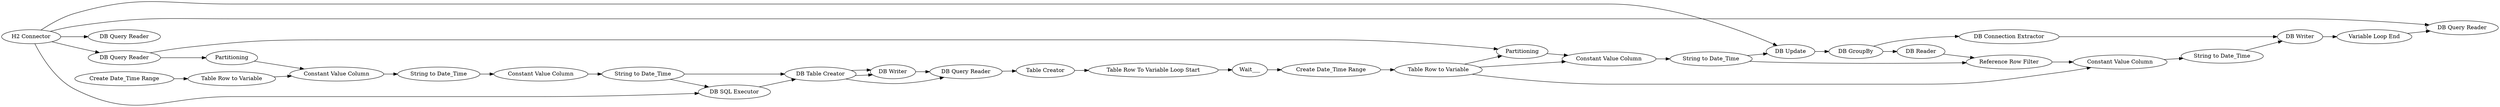digraph {
	4 [label="Create Date_Time Range"]
	8 [label="H2 Connector"]
	22 [label=Wait___]
	73 [label=Partitioning]
	78 [label="DB Reader"]
	470 [label="DB Writer"]
	1869 [label="DB Query Reader"]
	1885 [label="DB SQL Executor"]
	1905 [label="DB Table Creator"]
	1913 [label="DB Query Reader"]
	1915 [label="Table Row to Variable"]
	1916 [label="Constant Value Column"]
	1917 [label="String to Date_Time"]
	1918 [label="Table Creator"]
	1919 [label="Table Row To Variable Loop Start"]
	1920 [label="Table Row to Variable"]
	1921 [label="Create Date_Time Range"]
	1922 [label=Partitioning]
	1923 [label="Constant Value Column"]
	1924 [label="String to Date_Time"]
	1925 [label="DB Update"]
	1927 [label="Constant Value Column"]
	1928 [label="String to Date_Time"]
	1929 [label="DB GroupBy"]
	1930 [label="Reference Row Filter"]
	1931 [label="Constant Value Column"]
	1932 [label="String to Date_Time"]
	1933 [label="DB Writer"]
	1934 [label="DB Connection Extractor"]
	1935 [label="Variable Loop End"]
	1936 [label="DB Query Reader"]
	1937 [label="DB Query Reader"]
	4 -> 1915
	8 -> 1869
	8 -> 1925
	8 -> 1885
	8 -> 1936
	8 -> 1913
	22 -> 1921
	73 -> 1916
	78 -> 1930
	470 -> 1937
	1885 -> 1905
	1905 -> 1937
	1905 -> 470
	1905 -> 470
	1913 -> 73
	1913 -> 1922
	1915 -> 1916
	1916 -> 1917
	1917 -> 1927
	1918 -> 1919
	1919 -> 22
	1920 -> 1922
	1920 -> 1923
	1920 -> 1931
	1921 -> 1920
	1922 -> 1923
	1923 -> 1924
	1924 -> 1925
	1924 -> 1930
	1925 -> 1929
	1927 -> 1928
	1928 -> 1885
	1928 -> 1905
	1929 -> 78
	1929 -> 1934
	1930 -> 1931
	1931 -> 1932
	1932 -> 1933
	1933 -> 1935
	1934 -> 1933
	1935 -> 1936
	1937 -> 1918
	rankdir=LR
}
